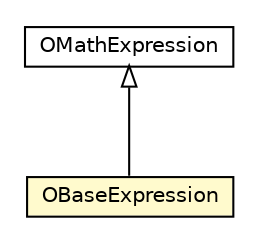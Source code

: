 #!/usr/local/bin/dot
#
# Class diagram 
# Generated by UMLGraph version R5_6-24-gf6e263 (http://www.umlgraph.org/)
#

digraph G {
	edge [fontname="Helvetica",fontsize=10,labelfontname="Helvetica",labelfontsize=10];
	node [fontname="Helvetica",fontsize=10,shape=plaintext];
	nodesep=0.25;
	ranksep=0.5;
	// com.orientechnologies.orient.core.sql.parser.OMathExpression
	c699796 [label=<<table title="com.orientechnologies.orient.core.sql.parser.OMathExpression" border="0" cellborder="1" cellspacing="0" cellpadding="2" port="p" href="./OMathExpression.html">
		<tr><td><table border="0" cellspacing="0" cellpadding="1">
<tr><td align="center" balign="center"> OMathExpression </td></tr>
		</table></td></tr>
		</table>>, URL="./OMathExpression.html", fontname="Helvetica", fontcolor="black", fontsize=10.0];
	// com.orientechnologies.orient.core.sql.parser.OBaseExpression
	c699864 [label=<<table title="com.orientechnologies.orient.core.sql.parser.OBaseExpression" border="0" cellborder="1" cellspacing="0" cellpadding="2" port="p" bgcolor="lemonChiffon" href="./OBaseExpression.html">
		<tr><td><table border="0" cellspacing="0" cellpadding="1">
<tr><td align="center" balign="center"> OBaseExpression </td></tr>
		</table></td></tr>
		</table>>, URL="./OBaseExpression.html", fontname="Helvetica", fontcolor="black", fontsize=10.0];
	//com.orientechnologies.orient.core.sql.parser.OBaseExpression extends com.orientechnologies.orient.core.sql.parser.OMathExpression
	c699796:p -> c699864:p [dir=back,arrowtail=empty];
}

